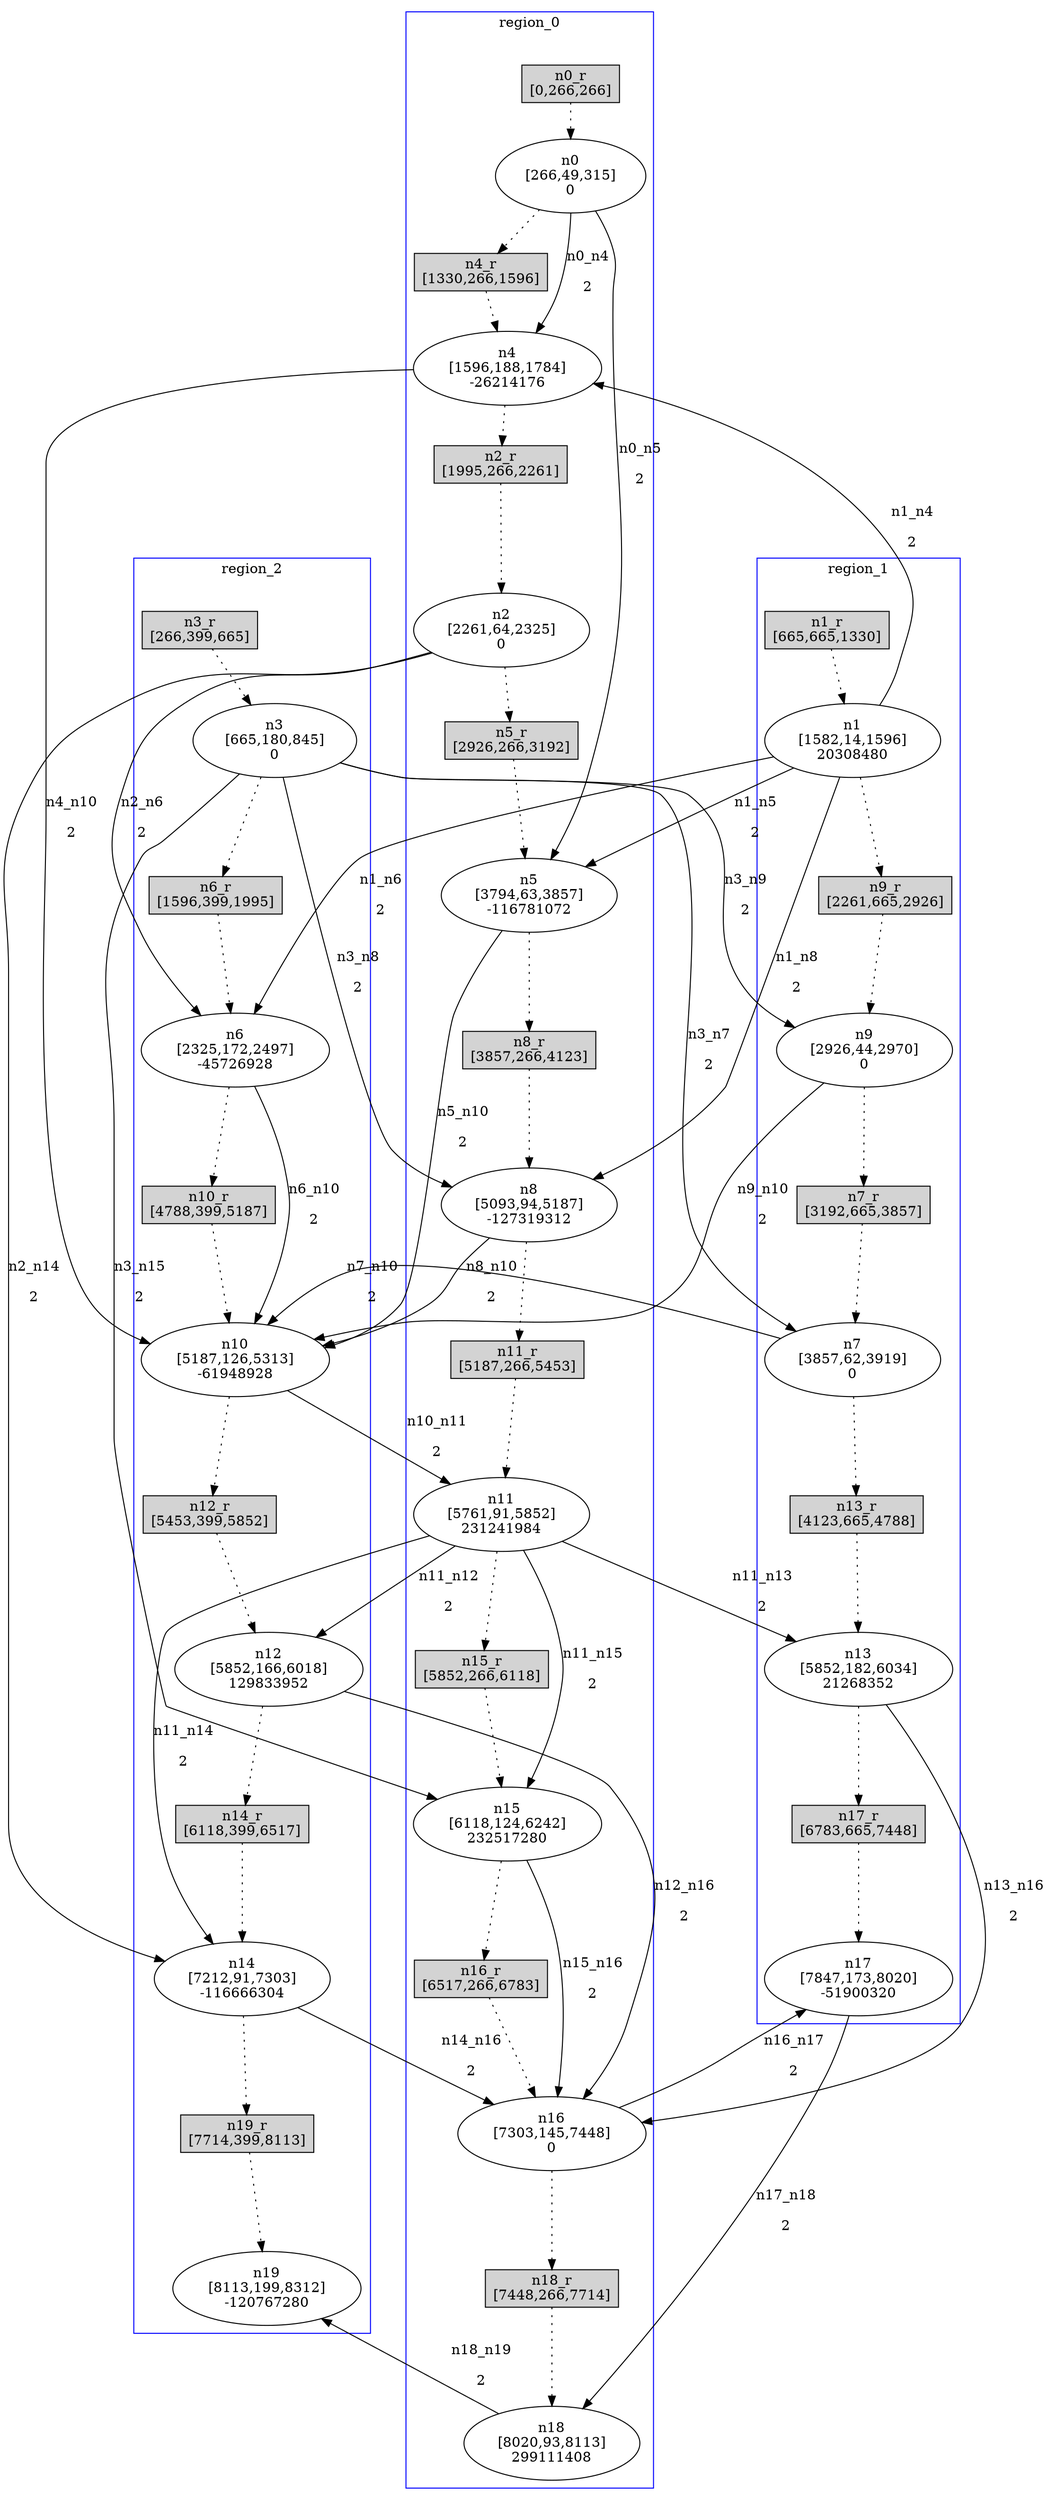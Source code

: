 //3-LSsolveMIPnSolStatus 9.
//4-SL 8312.
//5-LSsolveMIPsolveTime(double) 1800.05.
//6-reconfigurateNum(int) 20.
//7-reconfigurateTime(int) 8113.
digraph test_0 {
	size="28,40";
	subgraph cluster0 {
		stytle=filled;
		color=blue;
		label=region_0;
		n0_r [ shape = box, style = filled, label = "n0_r\n[0,266,266]" ];
		n0 [ label="n0\n[266,49,315]\n0" ];
		n0_r -> n0 [ style = dotted ];
		n4_r [ shape = box, style = filled, label = "n4_r\n[1330,266,1596]" ];
		n4 [ label="n4\n[1596,188,1784]\n-26214176" ];
		n4_r -> n4 [ style = dotted ];
		n2_r [ shape = box, style = filled, label = "n2_r\n[1995,266,2261]" ];
		n2 [ label="n2\n[2261,64,2325]\n0" ];
		n2_r -> n2 [ style = dotted ];
		n5_r [ shape = box, style = filled, label = "n5_r\n[2926,266,3192]" ];
		n5 [ label="n5\n[3794,63,3857]\n-116781072" ];
		n5_r -> n5 [ style = dotted ];
		n8_r [ shape = box, style = filled, label = "n8_r\n[3857,266,4123]" ];
		n8 [ label="n8\n[5093,94,5187]\n-127319312" ];
		n8_r -> n8 [ style = dotted ];
		n11_r [ shape = box, style = filled, label = "n11_r\n[5187,266,5453]" ];
		n11 [ label="n11\n[5761,91,5852]\n231241984" ];
		n11_r -> n11 [ style = dotted ];
		n15_r [ shape = box, style = filled, label = "n15_r\n[5852,266,6118]" ];
		n15 [ label="n15\n[6118,124,6242]\n232517280" ];
		n15_r -> n15 [ style = dotted ];
		n16_r [ shape = box, style = filled, label = "n16_r\n[6517,266,6783]" ];
		n16 [ label="n16\n[7303,145,7448]\n0" ];
		n16_r -> n16 [ style = dotted ];
		n18_r [ shape = box, style = filled, label = "n18_r\n[7448,266,7714]" ];
		n18 [ label="n18\n[8020,93,8113]\n299111408" ];
		n18_r -> n18 [ style = dotted ];
		n0 -> n4_r [ style = dotted ];
		n4 -> n2_r [ style = dotted ];
		n2 -> n5_r [ style = dotted ];
		n5 -> n8_r [ style = dotted ];
		n8 -> n11_r [ style = dotted ];
		n11 -> n15_r [ style = dotted ];
		n15 -> n16_r [ style = dotted ];
		n16 -> n18_r [ style = dotted ];
	}
	subgraph cluster1 {
		stytle=filled;
		color=blue;
		label=region_1;
		n1_r [ shape = box, style = filled, label = "n1_r\n[665,665,1330]" ];
		n1 [ label="n1\n[1582,14,1596]\n20308480" ];
		n1_r -> n1 [ style = dotted ];
		n9_r [ shape = box, style = filled, label = "n9_r\n[2261,665,2926]" ];
		n9 [ label="n9\n[2926,44,2970]\n0" ];
		n9_r -> n9 [ style = dotted ];
		n7_r [ shape = box, style = filled, label = "n7_r\n[3192,665,3857]" ];
		n7 [ label="n7\n[3857,62,3919]\n0" ];
		n7_r -> n7 [ style = dotted ];
		n13_r [ shape = box, style = filled, label = "n13_r\n[4123,665,4788]" ];
		n13 [ label="n13\n[5852,182,6034]\n21268352" ];
		n13_r -> n13 [ style = dotted ];
		n17_r [ shape = box, style = filled, label = "n17_r\n[6783,665,7448]" ];
		n17 [ label="n17\n[7847,173,8020]\n-51900320" ];
		n17_r -> n17 [ style = dotted ];
		n1 -> n9_r [ style = dotted ];
		n9 -> n7_r [ style = dotted ];
		n7 -> n13_r [ style = dotted ];
		n13 -> n17_r [ style = dotted ];
	}
	subgraph cluster2 {
		stytle=filled;
		color=blue;
		label=region_2;
		n3_r [ shape = box, style = filled, label = "n3_r\n[266,399,665]" ];
		n3 [ label="n3\n[665,180,845]\n0" ];
		n3_r -> n3 [ style = dotted ];
		n6_r [ shape = box, style = filled, label = "n6_r\n[1596,399,1995]" ];
		n6 [ label="n6\n[2325,172,2497]\n-45726928" ];
		n6_r -> n6 [ style = dotted ];
		n10_r [ shape = box, style = filled, label = "n10_r\n[4788,399,5187]" ];
		n10 [ label="n10\n[5187,126,5313]\n-61948928" ];
		n10_r -> n10 [ style = dotted ];
		n12_r [ shape = box, style = filled, label = "n12_r\n[5453,399,5852]" ];
		n12 [ label="n12\n[5852,166,6018]\n129833952" ];
		n12_r -> n12 [ style = dotted ];
		n14_r [ shape = box, style = filled, label = "n14_r\n[6118,399,6517]" ];
		n14 [ label="n14\n[7212,91,7303]\n-116666304" ];
		n14_r -> n14 [ style = dotted ];
		n19_r [ shape = box, style = filled, label = "n19_r\n[7714,399,8113]" ];
		n19 [ label="n19\n[8113,199,8312]\n-120767280" ];
		n19_r -> n19 [ style = dotted ];
		n3 -> n6_r [ style = dotted ];
		n6 -> n10_r [ style = dotted ];
		n10 -> n12_r [ style = dotted ];
		n12 -> n14_r [ style = dotted ];
		n14 -> n19_r [ style = dotted ];
	}
	n0 -> n4 [ label="n0_n4\n2" ];
	n0 -> n5 [ label="n0_n5\n2" ];
	n4 -> n10 [ label="n4_n10\n2" ];
	n5 -> n10 [ label="n5_n10\n2" ];
	n1 -> n4 [ label="n1_n4\n2" ];
	n1 -> n5 [ label="n1_n5\n2" ];
	n1 -> n6 [ label="n1_n6\n2" ];
	n1 -> n8 [ label="n1_n8\n2" ];
	n6 -> n10 [ label="n6_n10\n2" ];
	n8 -> n10 [ label="n8_n10\n2" ];
	n2 -> n6 [ label="n2_n6\n2" ];
	n2 -> n14 [ label="n2_n14\n2" ];
	n14 -> n16 [ label="n14_n16\n2" ];
	n3 -> n7 [ label="n3_n7\n2" ];
	n3 -> n8 [ label="n3_n8\n2" ];
	n3 -> n9 [ label="n3_n9\n2" ];
	n3 -> n15 [ label="n3_n15\n2" ];
	n7 -> n10 [ label="n7_n10\n2" ];
	n9 -> n10 [ label="n9_n10\n2" ];
	n15 -> n16 [ label="n15_n16\n2" ];
	n10 -> n11 [ label="n10_n11\n2" ];
	n11 -> n12 [ label="n11_n12\n2" ];
	n11 -> n13 [ label="n11_n13\n2" ];
	n11 -> n14 [ label="n11_n14\n2" ];
	n11 -> n15 [ label="n11_n15\n2" ];
	n12 -> n16 [ label="n12_n16\n2" ];
	n13 -> n16 [ label="n13_n16\n2" ];
	n16 -> n17 [ label="n16_n17\n2" ];
	n17 -> n18 [ label="n17_n18\n2" ];
	n18 -> n19 [ label="n18_n19\n2" ];
}
